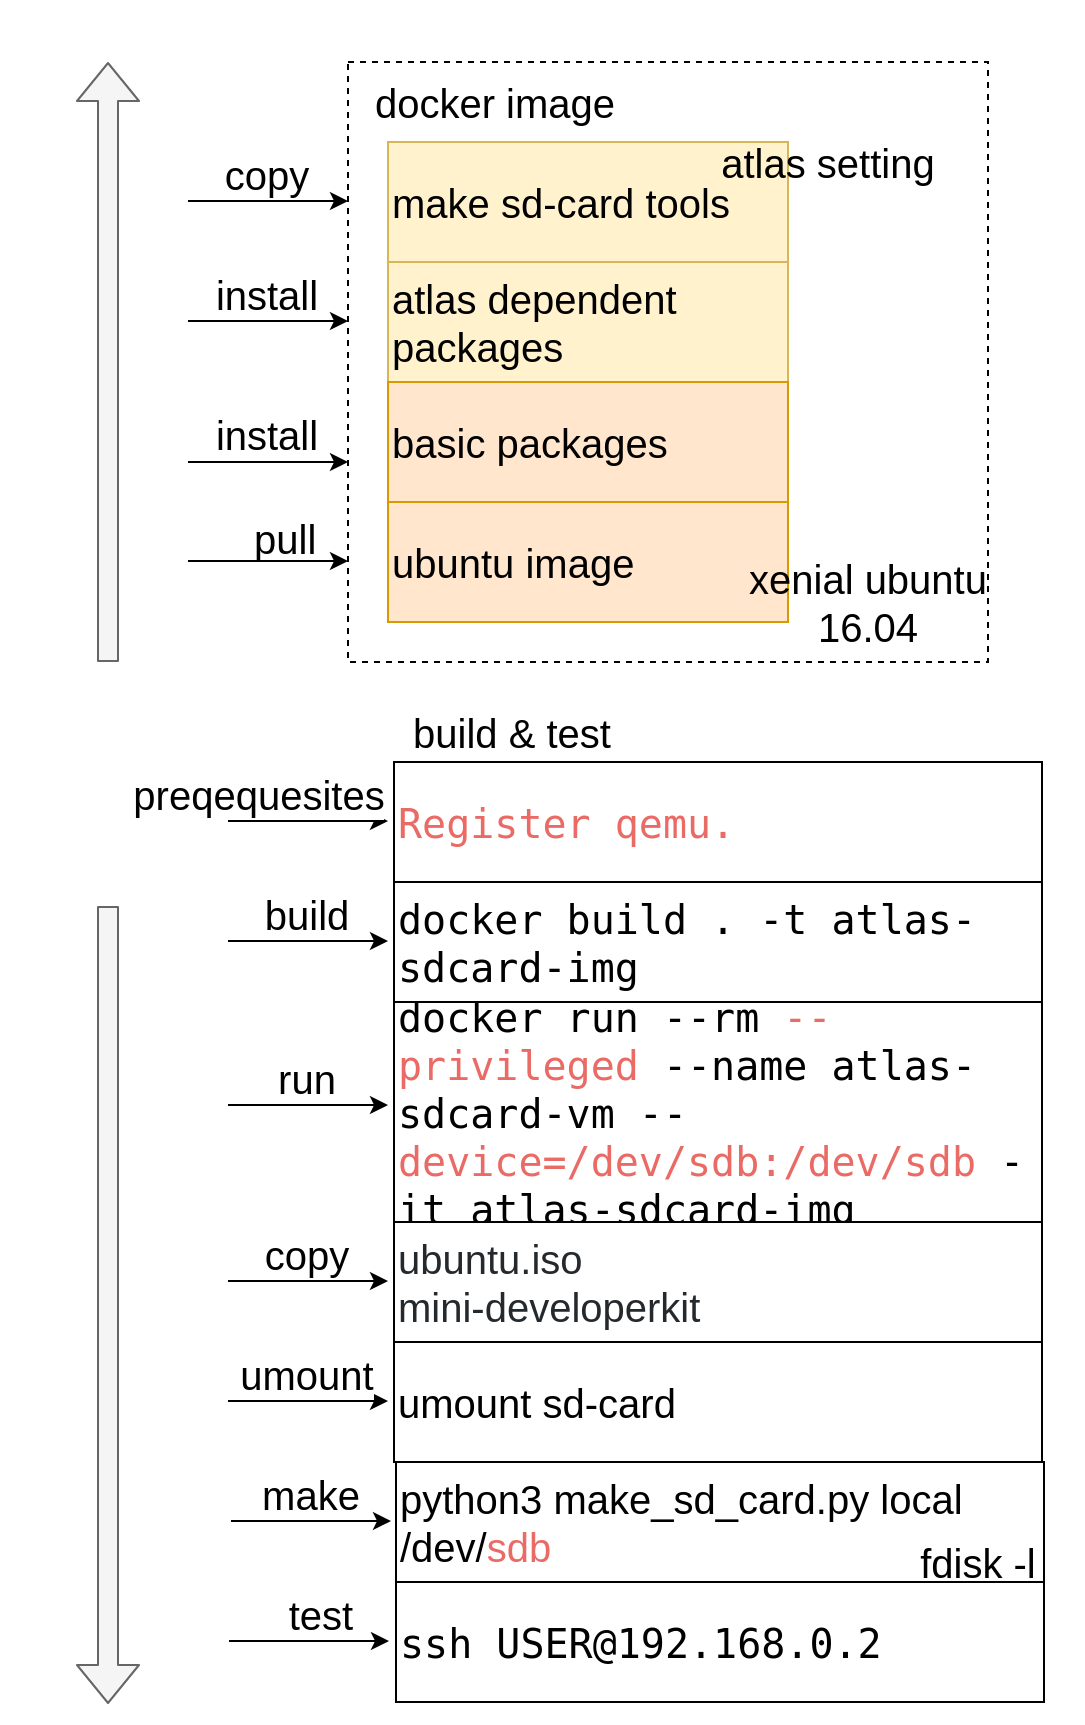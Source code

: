 <mxfile pages="1" version="11.2.8" type="github"><diagram id="PvvTcxt41JFGup118QW-" name="sd-card"><mxGraphModel dx="932" dy="578" grid="1" gridSize="10" guides="1" tooltips="1" connect="1" arrows="1" fold="1" page="1" pageScale="1" pageWidth="827" pageHeight="1169" math="0" shadow="0"><root><mxCell id="0"/><mxCell id="1" parent="0"/><mxCell id="QV-rVas7GrigohP-0PQG-1" value="" style="rounded=0;whiteSpace=wrap;html=1;strokeColor=#FFFFFF;fontSize=20;" vertex="1" parent="1"><mxGeometry x="130" y="50" width="540" height="860" as="geometry"/></mxCell><mxCell id="QV-rVas7GrigohP-0PQG-2" value="" style="rounded=0;whiteSpace=wrap;html=1;align=left;dashed=1;fontSize=20;" vertex="1" parent="1"><mxGeometry x="303" y="80" width="320" height="300" as="geometry"/></mxCell><mxCell id="QV-rVas7GrigohP-0PQG-3" value="atlas dependent packages" style="rounded=0;whiteSpace=wrap;html=1;align=left;fillColor=#fff2cc;strokeColor=#d6b656;fontSize=20;" vertex="1" parent="1"><mxGeometry x="323" y="180" width="200" height="60" as="geometry"/></mxCell><mxCell id="QV-rVas7GrigohP-0PQG-4" value="" style="endArrow=classic;html=1;fontSize=20;" edge="1" parent="1"><mxGeometry width="50" height="50" relative="1" as="geometry"><mxPoint x="223" y="329.5" as="sourcePoint"/><mxPoint x="303" y="329.5" as="targetPoint"/></mxGeometry></mxCell><mxCell id="QV-rVas7GrigohP-0PQG-5" value="" style="shape=flexArrow;endArrow=classic;html=1;fillColor=#f5f5f5;strokeColor=#666666;fontSize=20;" edge="1" parent="1"><mxGeometry width="50" height="50" relative="1" as="geometry"><mxPoint x="183" y="380" as="sourcePoint"/><mxPoint x="183" y="80" as="targetPoint"/></mxGeometry></mxCell><mxCell id="QV-rVas7GrigohP-0PQG-6" value="ubuntu image" style="rounded=0;whiteSpace=wrap;html=1;align=left;fillColor=#ffe6cc;strokeColor=#d79b00;fontSize=20;" vertex="1" parent="1"><mxGeometry x="323" y="300" width="200" height="60" as="geometry"/></mxCell><mxCell id="QV-rVas7GrigohP-0PQG-7" value="basic packages" style="rounded=0;whiteSpace=wrap;html=1;align=left;fillColor=#ffe6cc;strokeColor=#d79b00;fontSize=20;" vertex="1" parent="1"><mxGeometry x="323" y="240" width="200" height="60" as="geometry"/></mxCell><mxCell id="QV-rVas7GrigohP-0PQG-8" value="make sd-card tools" style="rounded=0;whiteSpace=wrap;html=1;align=left;fillColor=#fff2cc;strokeColor=#d6b656;fontSize=20;" vertex="1" parent="1"><mxGeometry x="323" y="120" width="200" height="60" as="geometry"/></mxCell><mxCell id="QV-rVas7GrigohP-0PQG-9" value="docker image" style="text;html=1;strokeColor=none;fillColor=none;align=center;verticalAlign=middle;whiteSpace=wrap;rounded=0;dashed=1;fontSize=20;" vertex="1" parent="1"><mxGeometry x="303" y="90" width="147" height="20" as="geometry"/></mxCell><mxCell id="QV-rVas7GrigohP-0PQG-10" value="pull" style="text;html=1;resizable=0;points=[];autosize=1;align=left;verticalAlign=top;spacingTop=-4;fontSize=20;" vertex="1" parent="1"><mxGeometry x="254" y="304" width="30" height="20" as="geometry"/></mxCell><mxCell id="QV-rVas7GrigohP-0PQG-11" value="" style="endArrow=classic;html=1;fontSize=20;" edge="1" parent="1"><mxGeometry width="50" height="50" relative="1" as="geometry"><mxPoint x="223" y="280" as="sourcePoint"/><mxPoint x="303" y="280" as="targetPoint"/></mxGeometry></mxCell><mxCell id="QV-rVas7GrigohP-0PQG-12" value="install" style="text;html=1;resizable=0;points=[];align=center;verticalAlign=middle;labelBackgroundColor=#ffffff;fontSize=20;" vertex="1" connectable="0" parent="QV-rVas7GrigohP-0PQG-11"><mxGeometry x="-0.425" y="2" relative="1" as="geometry"><mxPoint x="16" y="-12" as="offset"/></mxGeometry></mxCell><mxCell id="QV-rVas7GrigohP-0PQG-13" value="xenial ubuntu 16.04" style="text;html=1;strokeColor=none;fillColor=none;align=center;verticalAlign=middle;whiteSpace=wrap;rounded=0;dashed=1;fontSize=20;" vertex="1" parent="1"><mxGeometry x="486" y="340" width="154" height="20" as="geometry"/></mxCell><mxCell id="QV-rVas7GrigohP-0PQG-14" value="" style="endArrow=classic;html=1;fontSize=20;" edge="1" parent="1"><mxGeometry width="50" height="50" relative="1" as="geometry"><mxPoint x="223" y="209.5" as="sourcePoint"/><mxPoint x="303" y="209.5" as="targetPoint"/></mxGeometry></mxCell><mxCell id="QV-rVas7GrigohP-0PQG-15" value="install" style="text;html=1;resizable=0;points=[];align=center;verticalAlign=middle;labelBackgroundColor=#ffffff;fontSize=20;" vertex="1" connectable="0" parent="QV-rVas7GrigohP-0PQG-14"><mxGeometry x="-0.425" y="2" relative="1" as="geometry"><mxPoint x="16" y="-12" as="offset"/></mxGeometry></mxCell><mxCell id="QV-rVas7GrigohP-0PQG-16" value="" style="endArrow=classic;html=1;fontSize=20;" edge="1" parent="1"><mxGeometry width="50" height="50" relative="1" as="geometry"><mxPoint x="223" y="149.5" as="sourcePoint"/><mxPoint x="303" y="149.5" as="targetPoint"/></mxGeometry></mxCell><mxCell id="QV-rVas7GrigohP-0PQG-17" value="copy" style="text;html=1;resizable=0;points=[];align=center;verticalAlign=middle;labelBackgroundColor=#ffffff;fontSize=20;" vertex="1" connectable="0" parent="QV-rVas7GrigohP-0PQG-16"><mxGeometry x="-0.425" y="2" relative="1" as="geometry"><mxPoint x="16" y="-12" as="offset"/></mxGeometry></mxCell><mxCell id="QV-rVas7GrigohP-0PQG-18" value="atlas setting" style="text;html=1;strokeColor=none;fillColor=none;align=center;verticalAlign=middle;whiteSpace=wrap;rounded=0;dashed=1;fontSize=20;" vertex="1" parent="1"><mxGeometry x="486" y="120" width="114" height="20" as="geometry"/></mxCell><mxCell id="QV-rVas7GrigohP-0PQG-19" value="" style="shape=flexArrow;endArrow=classic;html=1;fillColor=#f5f5f5;strokeColor=#666666;fontSize=20;" edge="1" parent="1"><mxGeometry width="50" height="50" relative="1" as="geometry"><mxPoint x="183" y="502" as="sourcePoint"/><mxPoint x="183" y="901" as="targetPoint"/></mxGeometry></mxCell><mxCell id="QV-rVas7GrigohP-0PQG-20" value="&lt;pre style=&quot;overflow-wrap: break-word; white-space: pre-wrap; font-size: 20px;&quot;&gt;docker run --rm &lt;font color=&quot;#ea6b66&quot; style=&quot;font-size: 20px;&quot;&gt;--privileged&lt;/font&gt; --name atlas-sdcard-vm --&lt;font color=&quot;#ea6b66&quot; style=&quot;font-size: 20px;&quot;&gt;device=/dev/sdb:/dev/sdb &lt;/font&gt;-it atlas-sdcard-img&lt;/pre&gt;" style="rounded=0;whiteSpace=wrap;html=1;align=left;fontSize=20;" vertex="1" parent="1"><mxGeometry x="326" y="550" width="324" height="110" as="geometry"/></mxCell><mxCell id="QV-rVas7GrigohP-0PQG-21" value="&lt;pre style=&quot;overflow-wrap: break-word; white-space: pre-wrap; font-size: 20px;&quot;&gt;&lt;pre style=&quot;overflow-wrap: break-word; white-space: pre-wrap; font-size: 20px;&quot;&gt;docker build . -t atlas-sdcard-img&lt;/pre&gt;&lt;/pre&gt;" style="rounded=0;whiteSpace=wrap;html=1;align=left;fontSize=20;" vertex="1" parent="1"><mxGeometry x="326" y="490" width="324" height="60" as="geometry"/></mxCell><mxCell id="QV-rVas7GrigohP-0PQG-22" value="umount sd-card" style="rounded=0;whiteSpace=wrap;html=1;align=left;fontSize=20;" vertex="1" parent="1"><mxGeometry x="326" y="720" width="324" height="60" as="geometry"/></mxCell><mxCell id="QV-rVas7GrigohP-0PQG-23" value="&lt;span style=&quot;color: rgb(36, 41, 46); font-size: 20px; background-color: rgb(255, 255, 255);&quot;&gt;ubuntu.iso&lt;br style=&quot;font-size: 20px;&quot;&gt;mini-developerkit&lt;br style=&quot;font-size: 20px;&quot;&gt;&lt;/span&gt;" style="rounded=0;whiteSpace=wrap;html=1;align=left;fontSize=20;" vertex="1" parent="1"><mxGeometry x="326" y="660" width="324" height="60" as="geometry"/></mxCell><mxCell id="QV-rVas7GrigohP-0PQG-24" value="" style="endArrow=classic;html=1;fontSize=20;" edge="1" parent="1"><mxGeometry width="50" height="50" relative="1" as="geometry"><mxPoint x="243" y="749.5" as="sourcePoint"/><mxPoint x="323" y="749.5" as="targetPoint"/></mxGeometry></mxCell><mxCell id="QV-rVas7GrigohP-0PQG-25" value="umount" style="text;html=1;resizable=0;points=[];align=center;verticalAlign=middle;labelBackgroundColor=#ffffff;fontSize=20;" vertex="1" connectable="0" parent="QV-rVas7GrigohP-0PQG-24"><mxGeometry x="-0.425" y="2" relative="1" as="geometry"><mxPoint x="16" y="-12" as="offset"/></mxGeometry></mxCell><mxCell id="QV-rVas7GrigohP-0PQG-26" value="" style="endArrow=classic;html=1;fontSize=20;" edge="1" parent="1"><mxGeometry width="50" height="50" relative="1" as="geometry"><mxPoint x="243" y="689.5" as="sourcePoint"/><mxPoint x="323" y="689.5" as="targetPoint"/></mxGeometry></mxCell><mxCell id="QV-rVas7GrigohP-0PQG-27" value="copy" style="text;html=1;resizable=0;points=[];align=center;verticalAlign=middle;labelBackgroundColor=#ffffff;fontSize=20;" vertex="1" connectable="0" parent="QV-rVas7GrigohP-0PQG-26"><mxGeometry x="-0.425" y="2" relative="1" as="geometry"><mxPoint x="16" y="-12" as="offset"/></mxGeometry></mxCell><mxCell id="QV-rVas7GrigohP-0PQG-28" value="" style="endArrow=classic;html=1;fontSize=20;" edge="1" parent="1"><mxGeometry width="50" height="50" relative="1" as="geometry"><mxPoint x="243" y="601.5" as="sourcePoint"/><mxPoint x="323" y="601.5" as="targetPoint"/></mxGeometry></mxCell><mxCell id="QV-rVas7GrigohP-0PQG-29" value="run" style="text;html=1;resizable=0;points=[];align=center;verticalAlign=middle;labelBackgroundColor=#ffffff;fontSize=20;" vertex="1" connectable="0" parent="QV-rVas7GrigohP-0PQG-28"><mxGeometry x="-0.425" y="2" relative="1" as="geometry"><mxPoint x="16" y="-12" as="offset"/></mxGeometry></mxCell><mxCell id="QV-rVas7GrigohP-0PQG-30" value="" style="endArrow=classic;html=1;fontSize=20;" edge="1" parent="1"><mxGeometry width="50" height="50" relative="1" as="geometry"><mxPoint x="243" y="519.5" as="sourcePoint"/><mxPoint x="323" y="519.5" as="targetPoint"/></mxGeometry></mxCell><mxCell id="QV-rVas7GrigohP-0PQG-31" value="build" style="text;html=1;resizable=0;points=[];align=center;verticalAlign=middle;labelBackgroundColor=#ffffff;fontSize=20;" vertex="1" connectable="0" parent="QV-rVas7GrigohP-0PQG-30"><mxGeometry x="-0.425" y="2" relative="1" as="geometry"><mxPoint x="16" y="-12" as="offset"/></mxGeometry></mxCell><mxCell id="QV-rVas7GrigohP-0PQG-32" value="build &amp;amp; test" style="text;html=1;strokeColor=none;fillColor=none;align=center;verticalAlign=middle;whiteSpace=wrap;rounded=0;dashed=1;fontSize=20;" vertex="1" parent="1"><mxGeometry x="327" y="405" width="116" height="20" as="geometry"/></mxCell><mxCell id="QV-rVas7GrigohP-0PQG-33" value="&lt;pre style=&quot;overflow-wrap: break-word; white-space: pre-wrap; font-size: 20px;&quot;&gt;&lt;font color=&quot;#ea6b66&quot; style=&quot;font-size: 20px;&quot;&gt;Register qemu.&lt;/font&gt;&lt;/pre&gt;" style="rounded=0;whiteSpace=wrap;html=1;align=left;fontSize=20;" vertex="1" parent="1"><mxGeometry x="326" y="430" width="324" height="60" as="geometry"/></mxCell><mxCell id="QV-rVas7GrigohP-0PQG-34" value="" style="endArrow=classic;html=1;fontSize=20;" edge="1" parent="1"><mxGeometry width="50" height="50" relative="1" as="geometry"><mxPoint x="243" y="459.5" as="sourcePoint"/><mxPoint x="323" y="459.5" as="targetPoint"/></mxGeometry></mxCell><mxCell id="QV-rVas7GrigohP-0PQG-35" value="preqequesites" style="text;html=1;resizable=0;points=[];align=center;verticalAlign=middle;labelBackgroundColor=#ffffff;fontSize=20;" vertex="1" connectable="0" parent="QV-rVas7GrigohP-0PQG-34"><mxGeometry x="-0.425" y="2" relative="1" as="geometry"><mxPoint x="-8" y="-12" as="offset"/></mxGeometry></mxCell><mxCell id="QV-rVas7GrigohP-0PQG-36" value="&lt;span style=&quot;white-space: pre-wrap; font-size: 20px;&quot;&gt;python3 make_sd_card.py local /dev/&lt;font color=&quot;#ea6b66&quot; style=&quot;font-size: 20px;&quot;&gt;sdb&lt;/font&gt;&lt;/span&gt;" style="rounded=0;whiteSpace=wrap;html=1;align=left;fontSize=20;" vertex="1" parent="1"><mxGeometry x="327" y="780" width="324" height="60" as="geometry"/></mxCell><mxCell id="QV-rVas7GrigohP-0PQG-37" value="" style="endArrow=classic;html=1;fontSize=20;" edge="1" parent="1"><mxGeometry width="50" height="50" relative="1" as="geometry"><mxPoint x="244.5" y="809.5" as="sourcePoint"/><mxPoint x="324.5" y="809.5" as="targetPoint"/></mxGeometry></mxCell><mxCell id="QV-rVas7GrigohP-0PQG-38" value="make" style="text;html=1;resizable=0;points=[];align=center;verticalAlign=middle;labelBackgroundColor=#ffffff;fontSize=20;" vertex="1" connectable="0" parent="QV-rVas7GrigohP-0PQG-37"><mxGeometry x="-0.425" y="2" relative="1" as="geometry"><mxPoint x="16" y="-12" as="offset"/></mxGeometry></mxCell><mxCell id="QV-rVas7GrigohP-0PQG-39" value="&lt;pre style=&quot;overflow-wrap: break-word; white-space: pre-wrap; font-size: 20px;&quot;&gt;ssh USER@192.168.0.2&lt;/pre&gt;" style="rounded=0;whiteSpace=wrap;html=1;align=left;fontSize=20;" vertex="1" parent="1"><mxGeometry x="327" y="840" width="324" height="60" as="geometry"/></mxCell><mxCell id="QV-rVas7GrigohP-0PQG-40" value="" style="endArrow=classic;html=1;fontSize=20;" edge="1" parent="1"><mxGeometry width="50" height="50" relative="1" as="geometry"><mxPoint x="243.5" y="869.5" as="sourcePoint"/><mxPoint x="323.5" y="869.5" as="targetPoint"/></mxGeometry></mxCell><mxCell id="QV-rVas7GrigohP-0PQG-41" value="test" style="text;html=1;resizable=0;points=[];align=center;verticalAlign=middle;labelBackgroundColor=#ffffff;fontSize=20;" vertex="1" connectable="0" parent="QV-rVas7GrigohP-0PQG-40"><mxGeometry x="0.312" relative="1" as="geometry"><mxPoint x="-7" y="-14" as="offset"/></mxGeometry></mxCell><mxCell id="QV-rVas7GrigohP-0PQG-42" value="fdisk -l" style="text;html=1;strokeColor=none;fillColor=none;align=center;verticalAlign=middle;whiteSpace=wrap;rounded=0;fontSize=20;" vertex="1" parent="1"><mxGeometry x="577" y="820" width="82" height="20" as="geometry"/></mxCell></root></mxGraphModel></diagram></mxfile>